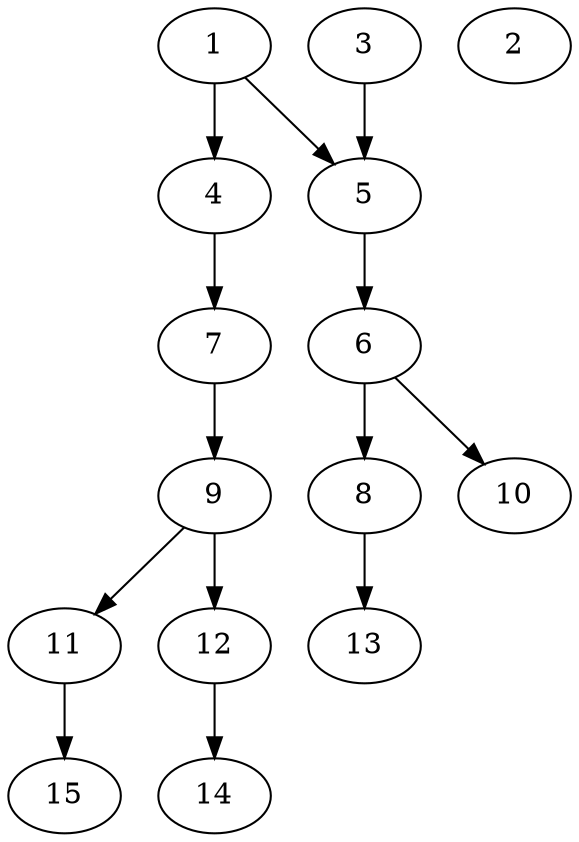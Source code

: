// DAG automatically generated by daggen at Thu Oct  3 13:59:27 2019
// ./daggen --dot -n 15 --ccr 0.5 --fat 0.5 --regular 0.7 --density 0.5 --mindata 5242880 --maxdata 52428800 
digraph G {
  1 [size="98048000", alpha="0.02", expect_size="49024000"] 
  1 -> 4 [size ="49024000"]
  1 -> 5 [size ="49024000"]
  2 [size="10496000", alpha="0.18", expect_size="5248000"] 
  3 [size="54687744", alpha="0.09", expect_size="27343872"] 
  3 -> 5 [size ="27343872"]
  4 [size="43700224", alpha="0.18", expect_size="21850112"] 
  4 -> 7 [size ="21850112"]
  5 [size="96749568", alpha="0.11", expect_size="48374784"] 
  5 -> 6 [size ="48374784"]
  6 [size="57890816", alpha="0.04", expect_size="28945408"] 
  6 -> 8 [size ="28945408"]
  6 -> 10 [size ="28945408"]
  7 [size="84180992", alpha="0.01", expect_size="42090496"] 
  7 -> 9 [size ="42090496"]
  8 [size="96110592", alpha="0.10", expect_size="48055296"] 
  8 -> 13 [size ="48055296"]
  9 [size="42539008", alpha="0.18", expect_size="21269504"] 
  9 -> 11 [size ="21269504"]
  9 -> 12 [size ="21269504"]
  10 [size="58836992", alpha="0.14", expect_size="29418496"] 
  11 [size="21901312", alpha="0.03", expect_size="10950656"] 
  11 -> 15 [size ="10950656"]
  12 [size="30181376", alpha="0.10", expect_size="15090688"] 
  12 -> 14 [size ="15090688"]
  13 [size="20944896", alpha="0.08", expect_size="10472448"] 
  14 [size="64110592", alpha="0.07", expect_size="32055296"] 
  15 [size="54775808", alpha="0.01", expect_size="27387904"] 
}
